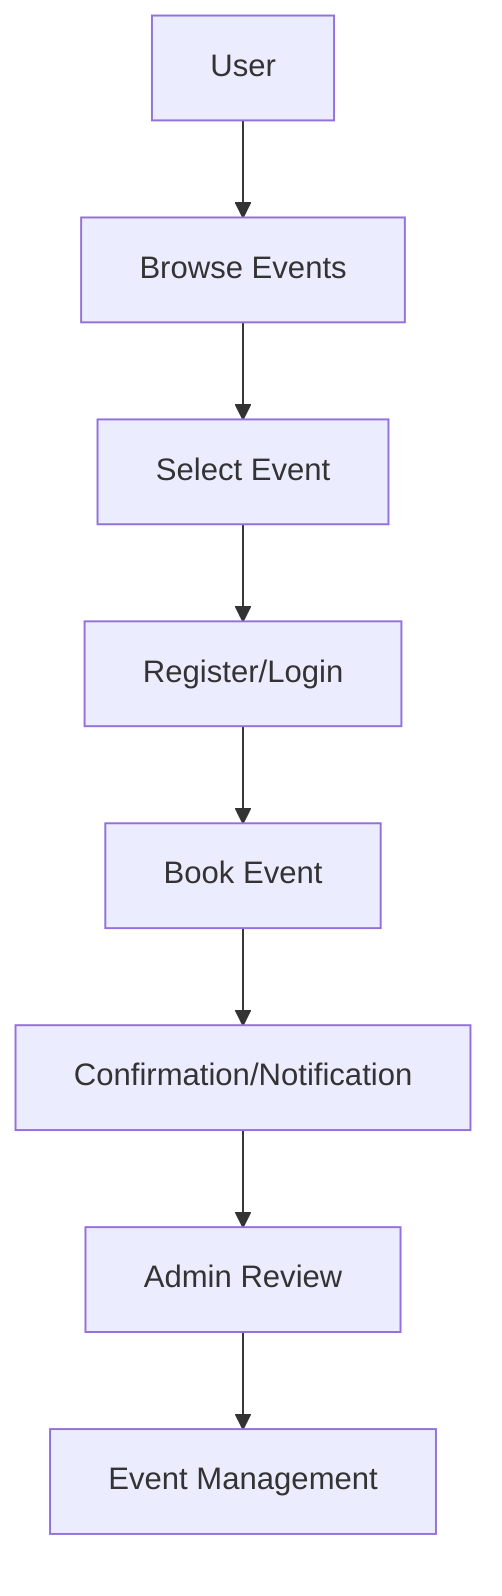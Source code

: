 flowchart TD
    A[User] --> B[Browse Events]
    B --> C[Select Event]
    C --> D[Register/Login]
    D --> E[Book Event]
    E --> F[Confirmation/Notification]
    F --> G[Admin Review]
    G --> H[Event Management]